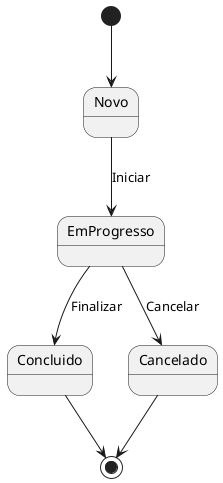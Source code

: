 @startuml
[*] --> Novo
Novo --> EmProgresso : Iniciar
EmProgresso --> Concluido : Finalizar
EmProgresso --> Cancelado : Cancelar
Concluido --> [*]
Cancelado --> [*]
@enduml

